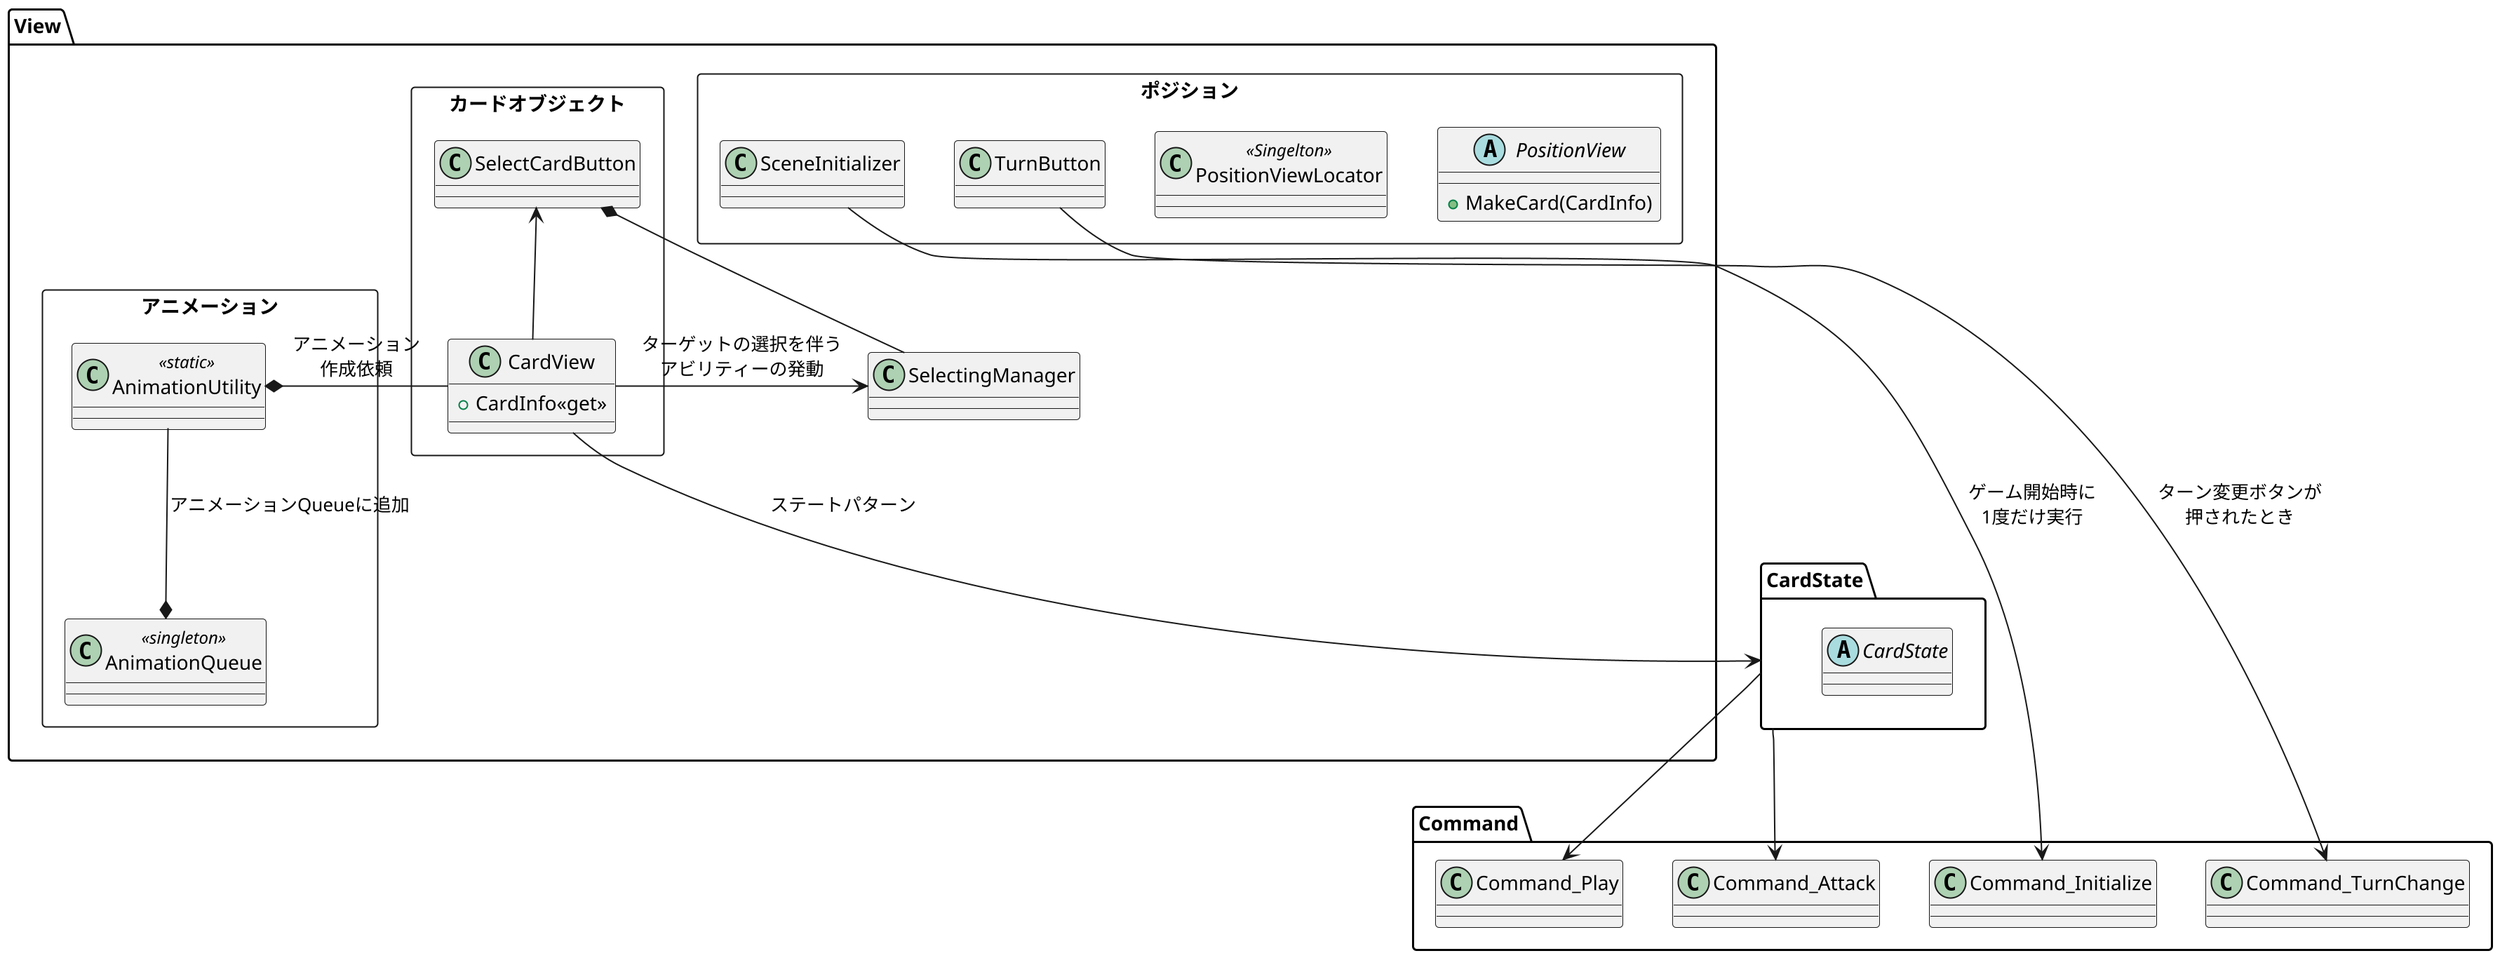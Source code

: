 @startuml View

scale 2
skinparam DefaultFontName 源ノ角ゴシック Code JP Medium

package View
{
    rectangle ポジション{
        abstract class PositionView{
            + MakeCard(CardInfo)
        }
        class PositionViewLocator<<Singelton>>
        {

        }
                ' note bottom : PositionViewのサービスロケーター


        class SceneInitializer 
            ' note bottom : 初期化が必要なオブジェクトの初期化\nCommand_Initializeの実行
        class TurnButton
            ' note bottom : ターン終了ボタン
    }

    rectangle カードオブジェクト{
        class CardView
        {
            + CardInfo<<get>>
        }
            class SelectCardButton
        {

        }
    }

    rectangle アニメーション{
        class AnimationQueue<<singleton>>
        {

        }

        class AnimationUtility<<static>>
        {

        }
    }



    class SelectingManager
    {

    }

    AnimationUtility-d-*AnimationQueue : アニメーションQueueに追加
    CardView-*AnimationUtility : アニメーション\n作成依頼

    CardView-l->SelectingManager : ターゲットの選択を伴う\nアビリティーの発動
    CardView-u->SelectCardButton
    SelectingManager-l-*SelectCardButton
    

}


package Command
{
        class Command_Attack
    class Command_Play
    class Command_Initialize
    class Command_TurnChange
}

package CardState
{
    abstract class CardState
}

TurnButton-d->Command_TurnChange : ターン変更ボタンが\n押されたとき
CardView-d->CardState : ステートパターン
SceneInitializer-d->Command_Initialize : ゲーム開始時に\n1度だけ実行
CardState->Command_Play
CardState-->Command_Attack
@enduml 